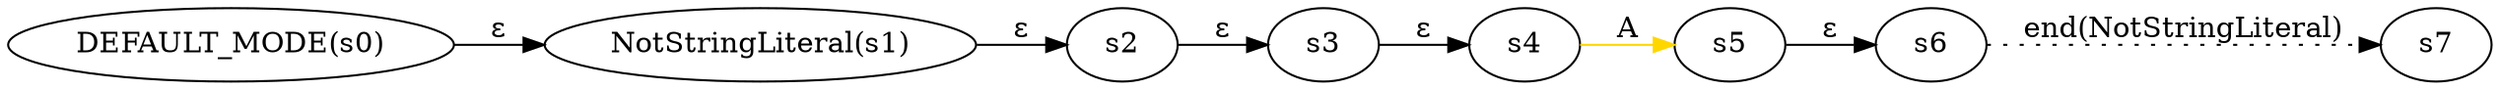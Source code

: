 digraph ATN {
  rankdir=LR;

  "DEFAULT_MODE(s0)" -> "NotStringLiteral(s1)" [label=ε]
  "NotStringLiteral(s1)" -> s2 [label=ε]
  s2 -> s3 [label=ε]
  s3 -> s4 [label=ε]
  s4 -> s5 [label=A color=gold]
  s5 -> s6 [label=ε]
  s6 -> s7 [label="end(NotStringLiteral)" style=dotted]
}